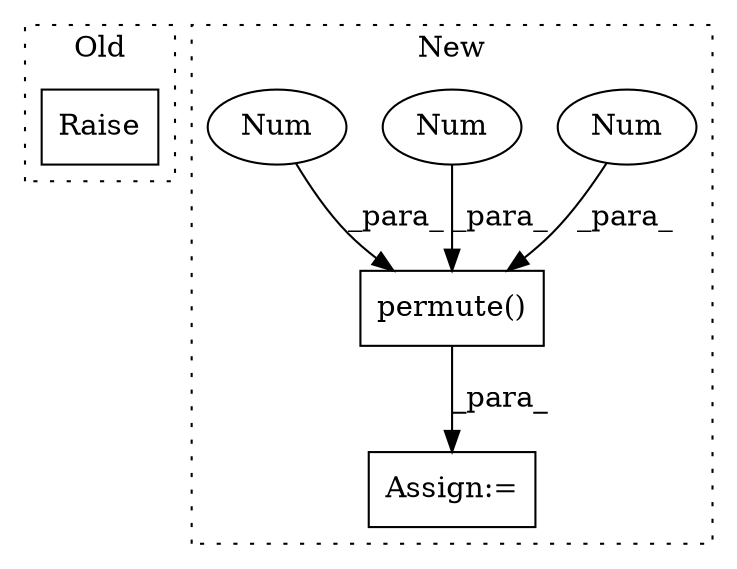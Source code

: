 digraph G {
subgraph cluster0 {
1 [label="Raise" a="91" s="28390" l="6" shape="box"];
label = "Old";
style="dotted";
}
subgraph cluster1 {
2 [label="permute()" a="75" s="29961,29992" l="15,1" shape="box"];
3 [label="Assign:=" a="68" s="30099" l="3" shape="box"];
4 [label="Num" a="76" s="29982" l="1" shape="ellipse"];
5 [label="Num" a="76" s="29976" l="1" shape="ellipse"];
6 [label="Num" a="76" s="29979" l="1" shape="ellipse"];
label = "New";
style="dotted";
}
2 -> 3 [label="_para_"];
4 -> 2 [label="_para_"];
5 -> 2 [label="_para_"];
6 -> 2 [label="_para_"];
}
